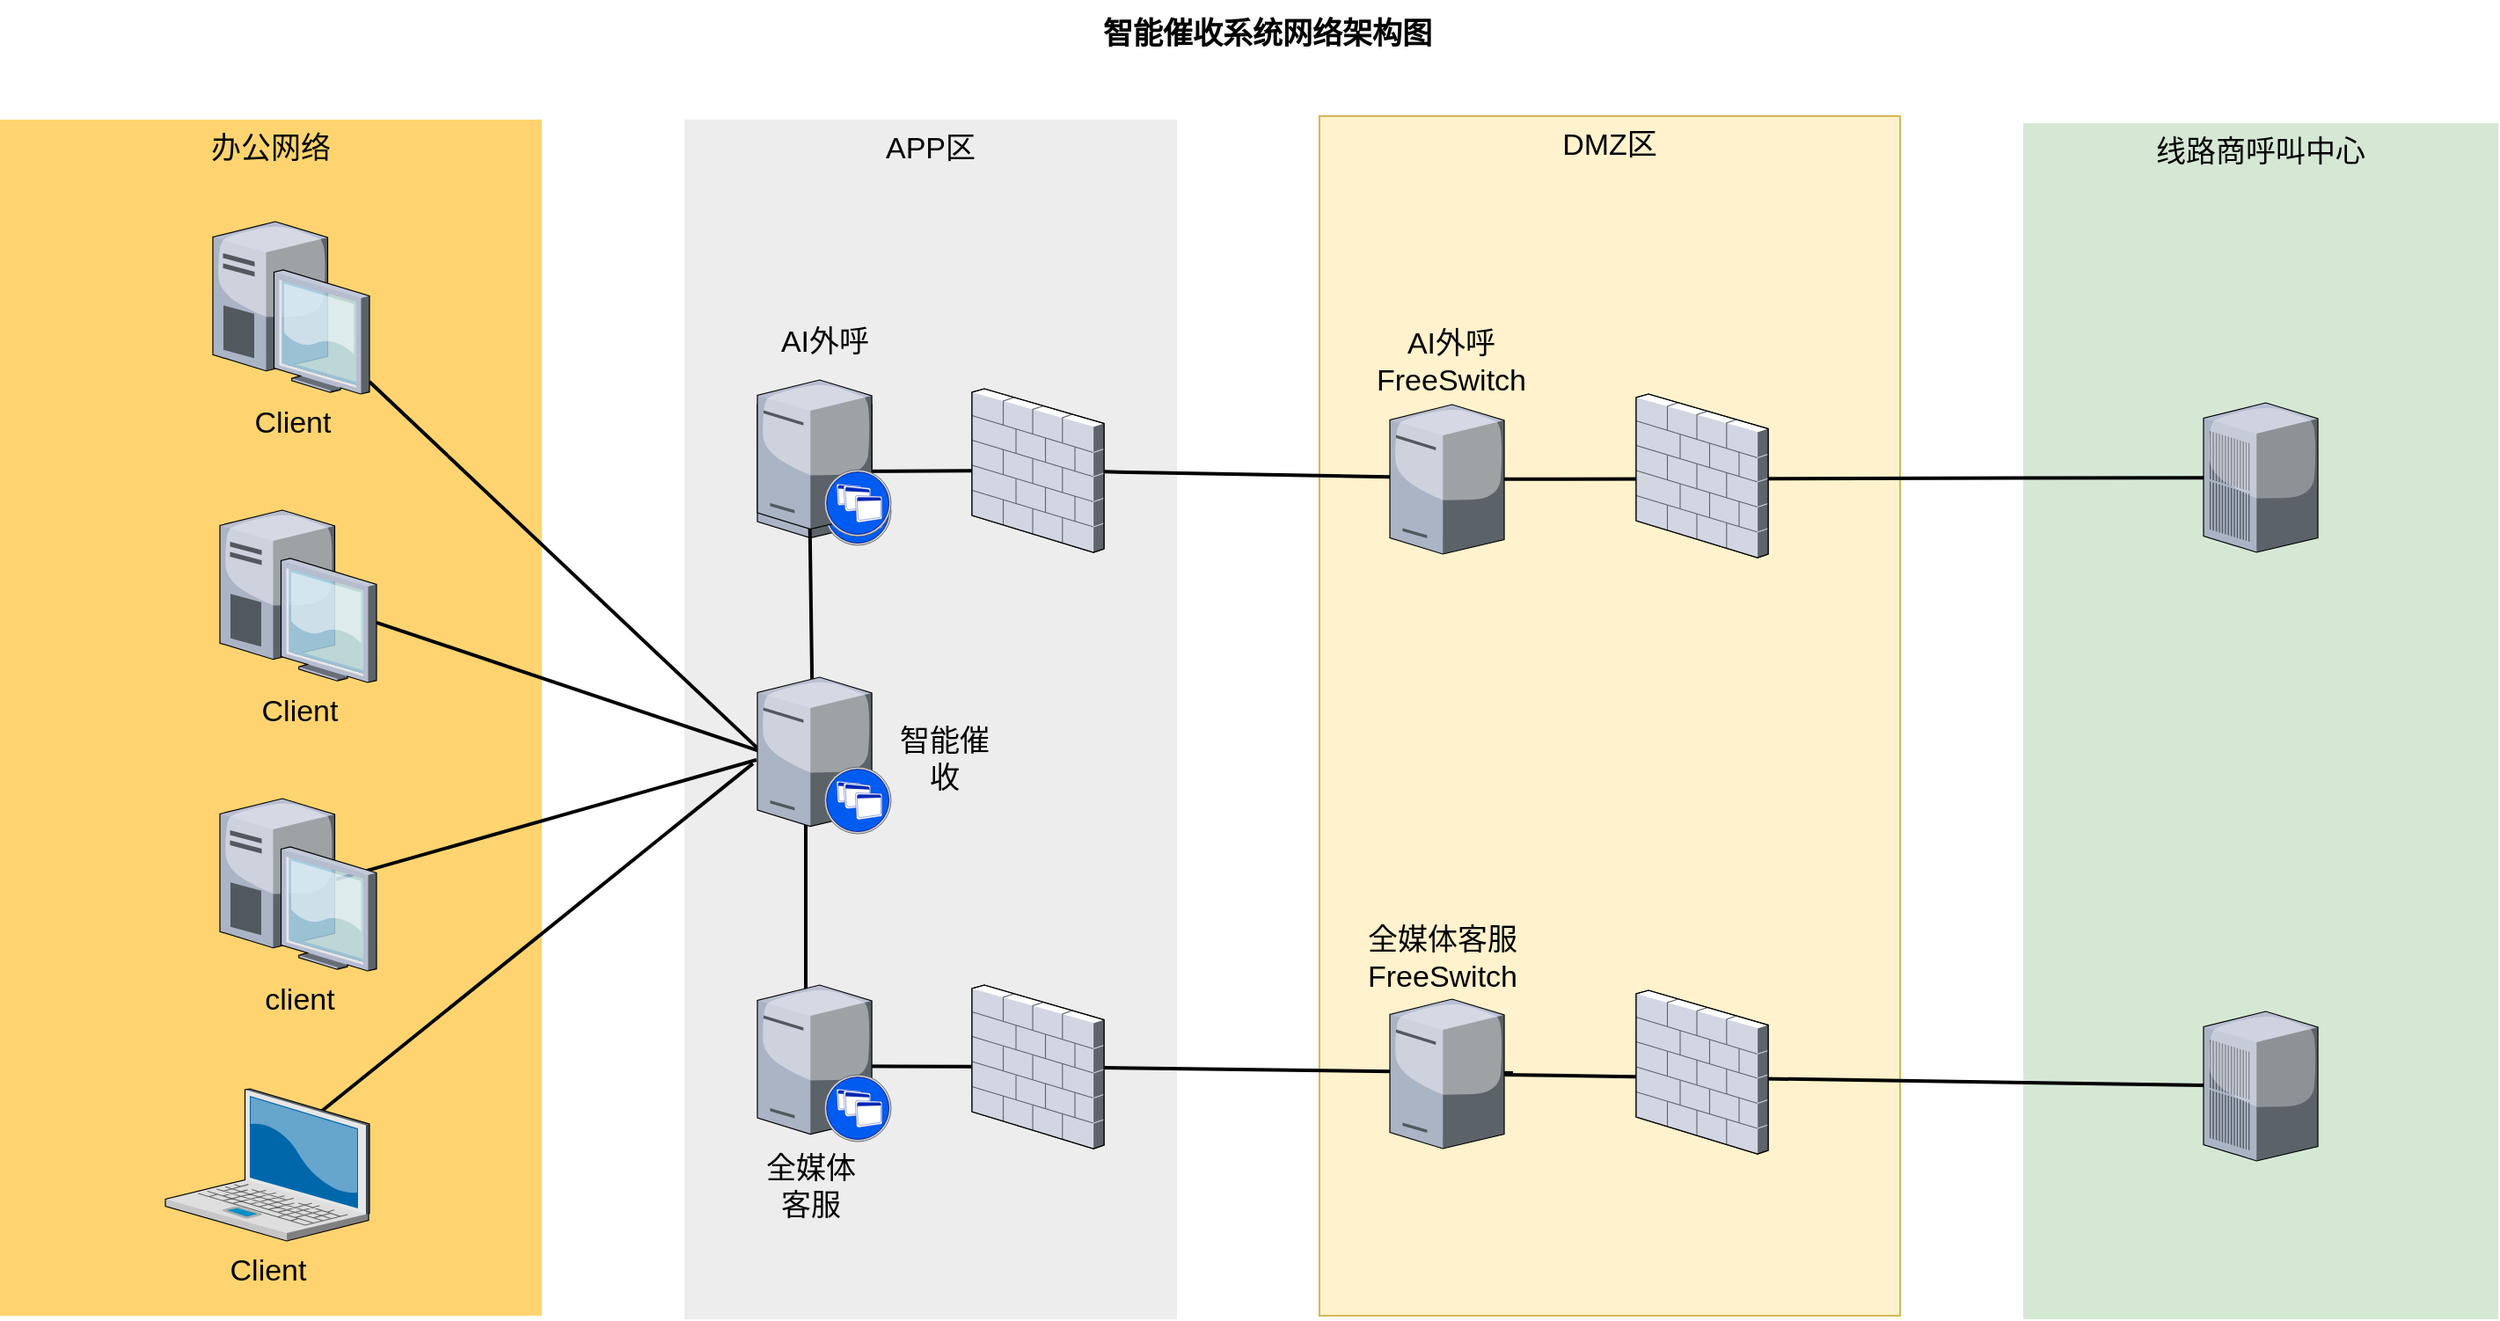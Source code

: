 <mxfile version="21.3.5" type="github">
  <diagram name="Page-1" id="e3a06f82-3646-2815-327d-82caf3d4e204">
    <mxGraphModel dx="880" dy="451" grid="1" gridSize="10" guides="1" tooltips="1" connect="1" arrows="1" fold="1" page="1" pageScale="1.5" pageWidth="1920" pageHeight="1200" background="none" math="0" shadow="0">
      <root>
        <mxCell id="0" style=";html=1;" />
        <mxCell id="1" style=";html=1;" parent="0" />
        <mxCell id="EcmhIjrM82O5D-1L9QHa-14" value="DMZ区" style="whiteSpace=wrap;html=1;fillColor=#fff2cc;fontSize=17;strokeColor=#d6b656;verticalAlign=top;" vertex="1" parent="1">
          <mxGeometry x="960" y="96" width="330" height="682" as="geometry" />
        </mxCell>
        <mxCell id="6a7d8f32e03d9370-60" value="线路商呼叫中心" style="whiteSpace=wrap;html=1;fillColor=#d5e8d4;fontSize=17;strokeColor=none;verticalAlign=top;" parent="1" vertex="1">
          <mxGeometry x="1360" y="100" width="270" height="680" as="geometry" />
        </mxCell>
        <mxCell id="6a7d8f32e03d9370-59" value="APP区" style="whiteSpace=wrap;html=1;fillColor=#EDEDED;fontSize=17;strokeColor=none;verticalAlign=top;" parent="1" vertex="1">
          <mxGeometry x="599" y="98" width="280" height="682" as="geometry" />
        </mxCell>
        <mxCell id="6a7d8f32e03d9370-57" value="办公网络" style="whiteSpace=wrap;html=1;fillColor=#FFD470;gradientColor=none;fontSize=17;strokeColor=none;verticalAlign=top;" parent="1" vertex="1">
          <mxGeometry x="210" y="98" width="308" height="680" as="geometry" />
        </mxCell>
        <mxCell id="6a7d8f32e03d9370-35" style="edgeStyle=none;rounded=0;html=1;startSize=10;endSize=10;jettySize=auto;orthogonalLoop=1;fontSize=17;endArrow=none;endFill=0;strokeWidth=2;entryX=-0.033;entryY=0.551;entryDx=0;entryDy=0;entryPerimeter=0;exitX=0.634;exitY=0.289;exitDx=0;exitDy=0;exitPerimeter=0;" parent="1" source="6a7d8f32e03d9370-2" target="6a7d8f32e03d9370-11" edge="1">
          <mxGeometry relative="1" as="geometry">
            <mxPoint x="637" y="693.32" as="targetPoint" />
          </mxGeometry>
        </mxCell>
        <mxCell id="6a7d8f32e03d9370-2" value="Client" style="verticalLabelPosition=bottom;aspect=fixed;html=1;verticalAlign=top;strokeColor=none;shape=mxgraph.citrix.laptop_2;fillColor=#66B2FF;gradientColor=#0066CC;fontSize=17;" parent="1" vertex="1">
          <mxGeometry x="304.0" y="649" width="116" height="86.5" as="geometry" />
        </mxCell>
        <mxCell id="6a7d8f32e03d9370-34" style="edgeStyle=none;rounded=0;html=1;startSize=10;endSize=10;jettySize=auto;orthogonalLoop=1;fontSize=17;endArrow=none;endFill=0;strokeWidth=2;entryX=-0.007;entryY=0.528;entryDx=0;entryDy=0;entryPerimeter=0;exitX=0.742;exitY=0.469;exitDx=0;exitDy=0;exitPerimeter=0;" parent="1" source="6a7d8f32e03d9370-3" target="6a7d8f32e03d9370-11" edge="1">
          <mxGeometry relative="1" as="geometry" />
        </mxCell>
        <mxCell id="6a7d8f32e03d9370-3" value="client" style="verticalLabelPosition=bottom;aspect=fixed;html=1;verticalAlign=top;strokeColor=none;shape=mxgraph.citrix.desktop;fillColor=#66B2FF;gradientColor=#0066CC;fontSize=17;" parent="1" vertex="1">
          <mxGeometry x="335.0" y="484.0" width="89" height="98" as="geometry" />
        </mxCell>
        <mxCell id="6a7d8f32e03d9370-33" style="edgeStyle=none;rounded=0;html=1;startSize=10;endSize=10;jettySize=auto;orthogonalLoop=1;fontSize=17;endArrow=none;endFill=0;strokeWidth=2;entryX=0.487;entryY=0.607;entryDx=0;entryDy=0;entryPerimeter=0;" parent="1" source="6a7d8f32e03d9370-4" target="6a7d8f32e03d9370-11" edge="1">
          <mxGeometry relative="1" as="geometry">
            <mxPoint x="620" y="369" as="targetPoint" />
          </mxGeometry>
        </mxCell>
        <mxCell id="6a7d8f32e03d9370-4" value="Client" style="verticalLabelPosition=bottom;aspect=fixed;html=1;verticalAlign=top;strokeColor=none;shape=mxgraph.citrix.desktop;fillColor=#66B2FF;gradientColor=#0066CC;fontSize=17;" parent="1" vertex="1">
          <mxGeometry x="335.0" y="320.0" width="89" height="98" as="geometry" />
        </mxCell>
        <mxCell id="6a7d8f32e03d9370-32" style="edgeStyle=none;rounded=0;html=1;startSize=10;endSize=10;jettySize=auto;orthogonalLoop=1;fontSize=17;endArrow=none;endFill=0;strokeWidth=2;entryX=0.178;entryY=0.596;entryDx=0;entryDy=0;entryPerimeter=0;" parent="1" source="6a7d8f32e03d9370-5" target="6a7d8f32e03d9370-11" edge="1">
          <mxGeometry relative="1" as="geometry" />
        </mxCell>
        <mxCell id="6a7d8f32e03d9370-5" value="Client" style="verticalLabelPosition=bottom;aspect=fixed;html=1;verticalAlign=top;strokeColor=none;shape=mxgraph.citrix.desktop;fillColor=#66B2FF;gradientColor=#0066CC;fontSize=17;" parent="1" vertex="1">
          <mxGeometry x="331.0" y="156.0" width="89" height="98" as="geometry" />
        </mxCell>
        <mxCell id="6a7d8f32e03d9370-44" style="edgeStyle=none;rounded=0;html=1;startSize=10;endSize=10;jettySize=auto;orthogonalLoop=1;fontSize=17;endArrow=none;endFill=0;strokeWidth=2;" parent="1" source="6a7d8f32e03d9370-17" edge="1">
          <mxGeometry relative="1" as="geometry">
            <mxPoint x="1052.7" y="302.103" as="targetPoint" />
          </mxGeometry>
        </mxCell>
        <mxCell id="6a7d8f32e03d9370-19" value="" style="verticalLabelPosition=bottom;aspect=fixed;html=1;verticalAlign=top;strokeColor=none;shape=mxgraph.citrix.firewall;fillColor=#66B2FF;gradientColor=#0066CC;fontSize=17;" parent="1" vertex="1">
          <mxGeometry x="762.5" y="590" width="75" height="93" as="geometry" />
        </mxCell>
        <mxCell id="6a7d8f32e03d9370-49" style="edgeStyle=none;rounded=0;html=1;startSize=10;endSize=10;jettySize=auto;orthogonalLoop=1;fontSize=17;endArrow=none;endFill=0;strokeWidth=2;" parent="1" source="EcmhIjrM82O5D-1L9QHa-22" target="EcmhIjrM82O5D-1L9QHa-15" edge="1">
          <mxGeometry relative="1" as="geometry">
            <mxPoint x="1633.25" y="6.5" as="sourcePoint" />
            <mxPoint x="1340.004" y="216" as="targetPoint" />
          </mxGeometry>
        </mxCell>
        <mxCell id="6a7d8f32e03d9370-62" value="智能催收系统网络架构图" style="text;strokeColor=none;fillColor=none;html=1;fontSize=17;fontStyle=1;verticalAlign=middle;align=center;" parent="1" vertex="1">
          <mxGeometry x="499" y="30" width="861" height="40" as="geometry" />
        </mxCell>
        <mxCell id="6a7d8f32e03d9370-43" style="edgeStyle=none;rounded=0;html=1;startSize=10;endSize=10;jettySize=auto;orthogonalLoop=1;fontSize=17;endArrow=none;endFill=0;strokeWidth=2;exitX=0.52;exitY=0.584;exitDx=0;exitDy=0;exitPerimeter=0;" parent="1" source="EcmhIjrM82O5D-1L9QHa-6" target="6a7d8f32e03d9370-17" edge="1">
          <mxGeometry relative="1" as="geometry" />
        </mxCell>
        <mxCell id="6a7d8f32e03d9370-12" value="" style="verticalLabelPosition=bottom;aspect=fixed;html=1;verticalAlign=top;strokeColor=none;shape=mxgraph.citrix.xenapp_server;fillColor=#66B2FF;gradientColor=#0066CC;fontSize=17;" parent="1" vertex="1">
          <mxGeometry x="640.5" y="251" width="76" height="89" as="geometry" />
        </mxCell>
        <mxCell id="6a7d8f32e03d9370-17" value="" style="verticalLabelPosition=bottom;aspect=fixed;html=1;verticalAlign=top;strokeColor=none;shape=mxgraph.citrix.firewall;fillColor=#66B2FF;gradientColor=#0066CC;fontSize=17;" parent="1" vertex="1">
          <mxGeometry x="762.5" y="251" width="75" height="93" as="geometry" />
        </mxCell>
        <mxCell id="EcmhIjrM82O5D-1L9QHa-5" style="edgeStyle=none;rounded=0;html=1;startSize=10;endSize=10;jettySize=auto;orthogonalLoop=1;fontSize=17;endArrow=none;endFill=0;strokeWidth=2;exitX=0.388;exitY=0.652;exitDx=0;exitDy=0;exitPerimeter=0;entryX=0.414;entryY=0.348;entryDx=0;entryDy=0;entryPerimeter=0;" edge="1" parent="1" source="EcmhIjrM82O5D-1L9QHa-6" target="6a7d8f32e03d9370-11">
          <mxGeometry relative="1" as="geometry">
            <mxPoint x="461" y="262" as="sourcePoint" />
            <mxPoint x="664" y="450" as="targetPoint" />
          </mxGeometry>
        </mxCell>
        <mxCell id="EcmhIjrM82O5D-1L9QHa-6" value="" style="verticalLabelPosition=bottom;aspect=fixed;html=1;verticalAlign=top;strokeColor=none;shape=mxgraph.citrix.xenapp_server;fillColor=#66B2FF;gradientColor=#0066CC;fontSize=17;" vertex="1" parent="1">
          <mxGeometry x="640.5" y="246" width="76" height="89" as="geometry" />
        </mxCell>
        <mxCell id="EcmhIjrM82O5D-1L9QHa-8" style="edgeStyle=none;rounded=0;html=1;startSize=10;endSize=10;jettySize=auto;orthogonalLoop=1;fontSize=17;endArrow=none;endFill=0;strokeWidth=2;entryX=0.362;entryY=0.506;entryDx=0;entryDy=0;entryPerimeter=0;" edge="1" parent="1" target="6a7d8f32e03d9370-11">
          <mxGeometry relative="1" as="geometry">
            <mxPoint x="668" y="630" as="sourcePoint" />
            <mxPoint x="682" y="456" as="targetPoint" />
          </mxGeometry>
        </mxCell>
        <mxCell id="6a7d8f32e03d9370-41" style="edgeStyle=none;rounded=0;html=1;startSize=10;endSize=10;jettySize=auto;orthogonalLoop=1;fontSize=17;endArrow=none;endFill=0;strokeWidth=2;exitX=0.336;exitY=0.517;exitDx=0;exitDy=0;exitPerimeter=0;" parent="1" source="6a7d8f32e03d9370-10" target="6a7d8f32e03d9370-19" edge="1">
          <mxGeometry relative="1" as="geometry" />
        </mxCell>
        <mxCell id="6a7d8f32e03d9370-10" value="" style="verticalLabelPosition=bottom;aspect=fixed;html=1;verticalAlign=top;strokeColor=none;shape=mxgraph.citrix.xenapp_server;fillColor=#66B2FF;gradientColor=#0066CC;fontSize=17;" parent="1" vertex="1">
          <mxGeometry x="640.5" y="590" width="76" height="89" as="geometry" />
        </mxCell>
        <mxCell id="6a7d8f32e03d9370-11" value="" style="verticalLabelPosition=bottom;aspect=fixed;html=1;verticalAlign=top;strokeColor=none;shape=mxgraph.citrix.xenapp_server;fillColor=#66B2FF;gradientColor=#0066CC;fontSize=17;" parent="1" vertex="1">
          <mxGeometry x="640.5" y="415" width="76" height="89" as="geometry" />
        </mxCell>
        <mxCell id="EcmhIjrM82O5D-1L9QHa-13" value="" style="edgeStyle=none;rounded=0;html=1;startSize=10;endSize=10;jettySize=auto;orthogonalLoop=1;fontSize=17;endArrow=none;endFill=0;strokeWidth=2;" edge="1" parent="1" source="6a7d8f32e03d9370-19">
          <mxGeometry relative="1" as="geometry">
            <mxPoint x="838" y="637" as="sourcePoint" />
            <mxPoint x="1070" y="640" as="targetPoint" />
          </mxGeometry>
        </mxCell>
        <mxCell id="EcmhIjrM82O5D-1L9QHa-15" value="" style="verticalLabelPosition=bottom;sketch=0;aspect=fixed;html=1;verticalAlign=top;strokeColor=none;align=center;outlineConnect=0;shape=mxgraph.citrix.license_server;fontSize=17;" vertex="1" parent="1">
          <mxGeometry x="1000" y="260" width="65" height="85" as="geometry" />
        </mxCell>
        <mxCell id="EcmhIjrM82O5D-1L9QHa-16" value="" style="verticalLabelPosition=bottom;sketch=0;aspect=fixed;html=1;verticalAlign=top;strokeColor=none;align=center;outlineConnect=0;shape=mxgraph.citrix.license_server;fontSize=17;" vertex="1" parent="1">
          <mxGeometry x="1000" y="598" width="65" height="85" as="geometry" />
        </mxCell>
        <mxCell id="EcmhIjrM82O5D-1L9QHa-17" value="AI外呼 FreeSwitch" style="text;strokeColor=none;align=center;fillColor=none;html=1;verticalAlign=middle;whiteSpace=wrap;rounded=0;fontSize=17;" vertex="1" parent="1">
          <mxGeometry x="1005" y="221" width="60" height="30" as="geometry" />
        </mxCell>
        <mxCell id="EcmhIjrM82O5D-1L9QHa-18" value="全媒体客服 FreeSwitch" style="text;strokeColor=none;align=center;fillColor=none;html=1;verticalAlign=middle;whiteSpace=wrap;rounded=0;fontSize=17;" vertex="1" parent="1">
          <mxGeometry x="1000" y="560" width="60" height="30" as="geometry" />
        </mxCell>
        <mxCell id="EcmhIjrM82O5D-1L9QHa-19" value="AI外呼" style="text;strokeColor=none;align=center;fillColor=none;html=1;verticalAlign=middle;whiteSpace=wrap;rounded=0;fontSize=17;" vertex="1" parent="1">
          <mxGeometry x="648.5" y="210" width="60" height="30" as="geometry" />
        </mxCell>
        <mxCell id="EcmhIjrM82O5D-1L9QHa-20" value="全媒体客服" style="text;strokeColor=none;align=center;fillColor=none;html=1;verticalAlign=middle;whiteSpace=wrap;rounded=0;fontSize=17;" vertex="1" parent="1">
          <mxGeometry x="640.5" y="690" width="60" height="30" as="geometry" />
        </mxCell>
        <mxCell id="EcmhIjrM82O5D-1L9QHa-21" value="智能催收" style="text;strokeColor=none;align=center;fillColor=none;html=1;verticalAlign=middle;whiteSpace=wrap;rounded=0;fontSize=17;" vertex="1" parent="1">
          <mxGeometry x="716.5" y="447" width="60" height="30" as="geometry" />
        </mxCell>
        <mxCell id="EcmhIjrM82O5D-1L9QHa-22" value="" style="verticalLabelPosition=bottom;sketch=0;aspect=fixed;html=1;verticalAlign=top;strokeColor=none;align=center;outlineConnect=0;shape=mxgraph.citrix.pbx_server;fontSize=17;" vertex="1" parent="1">
          <mxGeometry x="1462.5" y="259" width="65" height="85" as="geometry" />
        </mxCell>
        <mxCell id="EcmhIjrM82O5D-1L9QHa-23" value="" style="verticalLabelPosition=bottom;sketch=0;aspect=fixed;html=1;verticalAlign=top;strokeColor=none;align=center;outlineConnect=0;shape=mxgraph.citrix.pbx_server;fontSize=17;" vertex="1" parent="1">
          <mxGeometry x="1462.5" y="605" width="65" height="85" as="geometry" />
        </mxCell>
        <mxCell id="EcmhIjrM82O5D-1L9QHa-24" style="edgeStyle=none;rounded=0;html=1;startSize=10;endSize=10;jettySize=auto;orthogonalLoop=1;fontSize=17;endArrow=none;endFill=0;strokeWidth=2;" edge="1" parent="1" source="EcmhIjrM82O5D-1L9QHa-23" target="EcmhIjrM82O5D-1L9QHa-16">
          <mxGeometry relative="1" as="geometry">
            <mxPoint x="1290" y="640" as="sourcePoint" />
            <mxPoint x="1150" y="649" as="targetPoint" />
          </mxGeometry>
        </mxCell>
        <mxCell id="EcmhIjrM82O5D-1L9QHa-25" value="" style="verticalLabelPosition=bottom;aspect=fixed;html=1;verticalAlign=top;strokeColor=none;shape=mxgraph.citrix.firewall;fillColor=#66B2FF;gradientColor=#0066CC;fontSize=17;" vertex="1" parent="1">
          <mxGeometry x="1140" y="593" width="75" height="93" as="geometry" />
        </mxCell>
        <mxCell id="EcmhIjrM82O5D-1L9QHa-26" value="" style="verticalLabelPosition=bottom;aspect=fixed;html=1;verticalAlign=top;strokeColor=none;shape=mxgraph.citrix.firewall;fillColor=#66B2FF;gradientColor=#0066CC;fontSize=17;" vertex="1" parent="1">
          <mxGeometry x="1140" y="254" width="75" height="93" as="geometry" />
        </mxCell>
      </root>
    </mxGraphModel>
  </diagram>
</mxfile>
